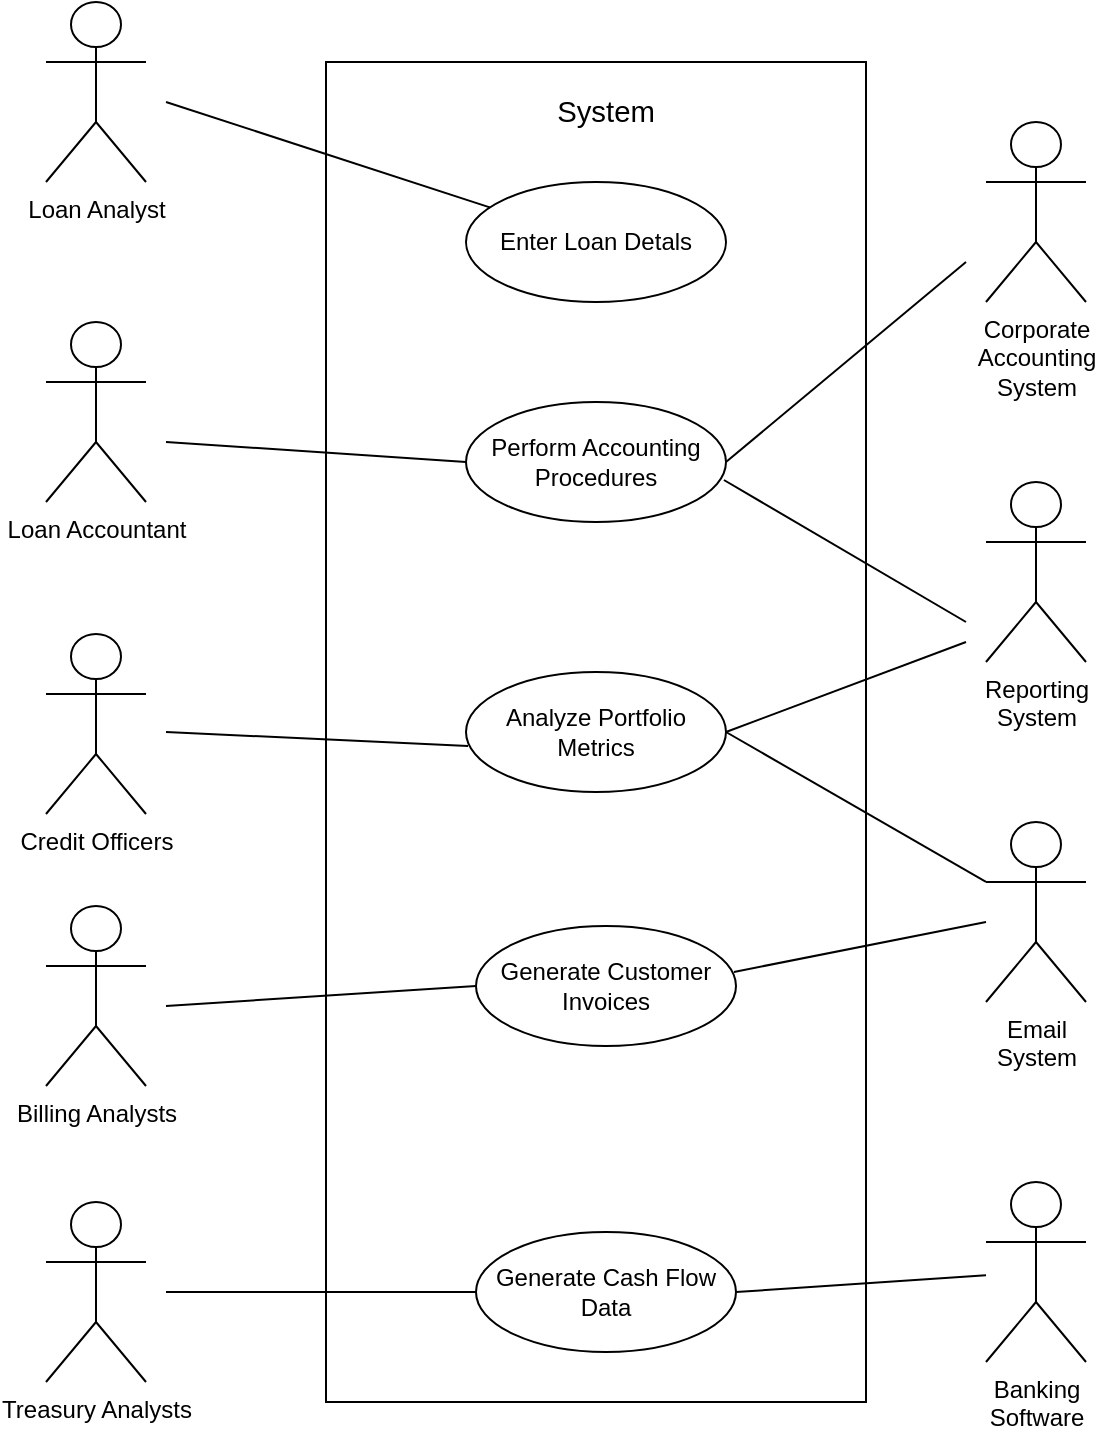 <mxfile version="26.0.16">
  <diagram name="Use Case Diagram" id="tcXBAeOG0hdF6ERUW8TC">
    <mxGraphModel dx="1487" dy="879" grid="1" gridSize="10" guides="1" tooltips="1" connect="1" arrows="1" fold="1" page="1" pageScale="1" pageWidth="850" pageHeight="1100" math="0" shadow="0">
      <root>
        <mxCell id="0" />
        <mxCell id="1" parent="0" />
        <mxCell id="qOzEFiE4bmPEL6aVE6Yb-7" value="" style="rounded=0;whiteSpace=wrap;html=1;" parent="1" vertex="1">
          <mxGeometry x="250" y="260" width="270" height="670" as="geometry" />
        </mxCell>
        <mxCell id="qOzEFiE4bmPEL6aVE6Yb-1" value="&lt;span style=&quot;line-height: 107%;&quot;&gt;&lt;font&gt;Loan Analyst&lt;/font&gt;&lt;/span&gt;" style="shape=umlActor;verticalLabelPosition=bottom;verticalAlign=top;html=1;outlineConnect=0;" parent="1" vertex="1">
          <mxGeometry x="110" y="230" width="50" height="90" as="geometry" />
        </mxCell>
        <mxCell id="qOzEFiE4bmPEL6aVE6Yb-2" value="Loan Accountant" style="shape=umlActor;verticalLabelPosition=bottom;verticalAlign=top;html=1;outlineConnect=0;" parent="1" vertex="1">
          <mxGeometry x="110" y="390" width="50" height="90" as="geometry" />
        </mxCell>
        <mxCell id="qOzEFiE4bmPEL6aVE6Yb-5" value="Billing Analysts" style="shape=umlActor;verticalLabelPosition=bottom;verticalAlign=top;html=1;outlineConnect=0;" parent="1" vertex="1">
          <mxGeometry x="110" y="682" width="50" height="90" as="geometry" />
        </mxCell>
        <mxCell id="qOzEFiE4bmPEL6aVE6Yb-8" value="&lt;span style=&quot;font-size:11.0pt;line-height:107%;&lt;br/&gt;font-family:&amp;quot;Aptos&amp;quot;,sans-serif;mso-ascii-theme-font:minor-latin;mso-fareast-font-family:&lt;br/&gt;Aptos;mso-fareast-theme-font:minor-latin;mso-hansi-theme-font:minor-latin;&lt;br/&gt;mso-bidi-font-family:&amp;quot;Times New Roman&amp;quot;;mso-bidi-theme-font:minor-bidi;&lt;br/&gt;mso-ansi-language:EN-US;mso-fareast-language:EN-US;mso-bidi-language:AR-SA&quot;&gt;System&lt;/span&gt;" style="text;html=1;align=center;verticalAlign=middle;whiteSpace=wrap;rounded=0;" parent="1" vertex="1">
          <mxGeometry x="360" y="270" width="60" height="30" as="geometry" />
        </mxCell>
        <mxCell id="qOzEFiE4bmPEL6aVE6Yb-9" value="Corporate&lt;div&gt;Accounting&lt;/div&gt;&lt;div&gt;System&lt;/div&gt;" style="shape=umlActor;verticalLabelPosition=bottom;verticalAlign=top;html=1;outlineConnect=0;" parent="1" vertex="1">
          <mxGeometry x="580" y="290" width="50" height="90" as="geometry" />
        </mxCell>
        <mxCell id="qOzEFiE4bmPEL6aVE6Yb-11" value="Email&lt;br&gt;System" style="shape=umlActor;verticalLabelPosition=bottom;verticalAlign=top;html=1;outlineConnect=0;" parent="1" vertex="1">
          <mxGeometry x="580" y="640" width="50" height="90" as="geometry" />
        </mxCell>
        <mxCell id="qOzEFiE4bmPEL6aVE6Yb-12" value="Reporting&lt;div&gt;System&lt;/div&gt;" style="shape=umlActor;verticalLabelPosition=bottom;verticalAlign=top;html=1;outlineConnect=0;" parent="1" vertex="1">
          <mxGeometry x="580" y="470" width="50" height="90" as="geometry" />
        </mxCell>
        <mxCell id="qOzEFiE4bmPEL6aVE6Yb-17" value="Enter Loan Detals" style="ellipse;whiteSpace=wrap;html=1;" parent="1" vertex="1">
          <mxGeometry x="320" y="320" width="130" height="60" as="geometry" />
        </mxCell>
        <mxCell id="qOzEFiE4bmPEL6aVE6Yb-18" value="Perform Accounting Procedures" style="ellipse;whiteSpace=wrap;html=1;" parent="1" vertex="1">
          <mxGeometry x="320" y="430" width="130" height="60" as="geometry" />
        </mxCell>
        <mxCell id="qOzEFiE4bmPEL6aVE6Yb-19" value="Analyze Portfolio Metrics" style="ellipse;whiteSpace=wrap;html=1;" parent="1" vertex="1">
          <mxGeometry x="320" y="565" width="130" height="60" as="geometry" />
        </mxCell>
        <mxCell id="qOzEFiE4bmPEL6aVE6Yb-21" value="Generate Customer Invoices" style="ellipse;whiteSpace=wrap;html=1;" parent="1" vertex="1">
          <mxGeometry x="325" y="692" width="130" height="60" as="geometry" />
        </mxCell>
        <mxCell id="qOzEFiE4bmPEL6aVE6Yb-22" value="Generate Cash Flow Data" style="ellipse;whiteSpace=wrap;html=1;" parent="1" vertex="1">
          <mxGeometry x="325" y="845" width="130" height="60" as="geometry" />
        </mxCell>
        <mxCell id="k5m-N1wTOKFGQ1rpIB0I-1" value="Treasury Analysts" style="shape=umlActor;verticalLabelPosition=bottom;verticalAlign=top;html=1;outlineConnect=0;" parent="1" vertex="1">
          <mxGeometry x="110" y="830" width="50" height="90" as="geometry" />
        </mxCell>
        <mxCell id="k5m-N1wTOKFGQ1rpIB0I-2" value="Credit Officers" style="shape=umlActor;verticalLabelPosition=bottom;verticalAlign=top;html=1;outlineConnect=0;" parent="1" vertex="1">
          <mxGeometry x="110" y="546" width="50" height="90" as="geometry" />
        </mxCell>
        <mxCell id="k5m-N1wTOKFGQ1rpIB0I-5" value="" style="endArrow=none;html=1;rounded=0;" parent="1" target="qOzEFiE4bmPEL6aVE6Yb-17" edge="1">
          <mxGeometry width="50" height="50" relative="1" as="geometry">
            <mxPoint x="170" y="280" as="sourcePoint" />
            <mxPoint x="450" y="610" as="targetPoint" />
          </mxGeometry>
        </mxCell>
        <mxCell id="k5m-N1wTOKFGQ1rpIB0I-7" value="" style="endArrow=none;html=1;rounded=0;entryX=0;entryY=0.5;entryDx=0;entryDy=0;" parent="1" target="qOzEFiE4bmPEL6aVE6Yb-18" edge="1">
          <mxGeometry width="50" height="50" relative="1" as="geometry">
            <mxPoint x="170" y="450" as="sourcePoint" />
            <mxPoint x="342" y="343" as="targetPoint" />
          </mxGeometry>
        </mxCell>
        <mxCell id="k5m-N1wTOKFGQ1rpIB0I-8" value="" style="endArrow=none;html=1;rounded=0;exitX=1;exitY=0.5;exitDx=0;exitDy=0;" parent="1" source="qOzEFiE4bmPEL6aVE6Yb-18" edge="1">
          <mxGeometry width="50" height="50" relative="1" as="geometry">
            <mxPoint x="590" y="440" as="sourcePoint" />
            <mxPoint x="570" y="360" as="targetPoint" />
          </mxGeometry>
        </mxCell>
        <mxCell id="k5m-N1wTOKFGQ1rpIB0I-11" value="" style="endArrow=none;html=1;rounded=0;exitX=0.992;exitY=0.65;exitDx=0;exitDy=0;exitPerimeter=0;jumpStyle=arc;" parent="1" source="qOzEFiE4bmPEL6aVE6Yb-18" edge="1">
          <mxGeometry width="50" height="50" relative="1" as="geometry">
            <mxPoint x="460" y="470" as="sourcePoint" />
            <mxPoint x="570" y="540" as="targetPoint" />
          </mxGeometry>
        </mxCell>
        <mxCell id="k5m-N1wTOKFGQ1rpIB0I-12" value="" style="endArrow=none;html=1;rounded=0;entryX=0;entryY=0.5;entryDx=0;entryDy=0;" parent="1" target="qOzEFiE4bmPEL6aVE6Yb-21" edge="1">
          <mxGeometry width="50" height="50" relative="1" as="geometry">
            <mxPoint x="170" y="732" as="sourcePoint" />
            <mxPoint x="1070" y="322" as="targetPoint" />
          </mxGeometry>
        </mxCell>
        <mxCell id="k5m-N1wTOKFGQ1rpIB0I-13" value="" style="endArrow=none;html=1;rounded=0;jumpStyle=arc;exitX=0.992;exitY=0.383;exitDx=0;exitDy=0;exitPerimeter=0;" parent="1" source="qOzEFiE4bmPEL6aVE6Yb-21" edge="1" target="qOzEFiE4bmPEL6aVE6Yb-11">
          <mxGeometry width="50" height="50" relative="1" as="geometry">
            <mxPoint x="920" y="442" as="sourcePoint" />
            <mxPoint x="580" y="662" as="targetPoint" />
          </mxGeometry>
        </mxCell>
        <mxCell id="k5m-N1wTOKFGQ1rpIB0I-14" value="" style="endArrow=none;html=1;rounded=0;entryX=0.008;entryY=0.617;entryDx=0;entryDy=0;entryPerimeter=0;" parent="1" target="qOzEFiE4bmPEL6aVE6Yb-19" edge="1">
          <mxGeometry width="50" height="50" relative="1" as="geometry">
            <mxPoint x="170" y="595" as="sourcePoint" />
            <mxPoint x="330" y="580" as="targetPoint" />
          </mxGeometry>
        </mxCell>
        <mxCell id="k5m-N1wTOKFGQ1rpIB0I-20" value="" style="endArrow=none;html=1;rounded=0;entryX=0;entryY=0.5;entryDx=0;entryDy=0;" parent="1" target="qOzEFiE4bmPEL6aVE6Yb-22" edge="1">
          <mxGeometry width="50" height="50" relative="1" as="geometry">
            <mxPoint x="170" y="875" as="sourcePoint" />
            <mxPoint x="331" y="837" as="targetPoint" />
          </mxGeometry>
        </mxCell>
        <mxCell id="KnMSB_o67c76F7MpIkAF-1" value="" style="endArrow=none;html=1;rounded=0;exitX=1;exitY=0.5;exitDx=0;exitDy=0;" edge="1" parent="1" source="qOzEFiE4bmPEL6aVE6Yb-19">
          <mxGeometry width="50" height="50" relative="1" as="geometry">
            <mxPoint x="460" y="680" as="sourcePoint" />
            <mxPoint x="570" y="550" as="targetPoint" />
          </mxGeometry>
        </mxCell>
        <mxCell id="KnMSB_o67c76F7MpIkAF-2" value="" style="endArrow=none;html=1;rounded=0;exitX=1;exitY=0.5;exitDx=0;exitDy=0;entryX=0;entryY=0.333;entryDx=0;entryDy=0;entryPerimeter=0;" edge="1" parent="1" source="qOzEFiE4bmPEL6aVE6Yb-19" target="qOzEFiE4bmPEL6aVE6Yb-11">
          <mxGeometry width="50" height="50" relative="1" as="geometry">
            <mxPoint x="460" y="605" as="sourcePoint" />
            <mxPoint x="590" y="630" as="targetPoint" />
          </mxGeometry>
        </mxCell>
        <mxCell id="KnMSB_o67c76F7MpIkAF-3" value="Banking&lt;div&gt;Software&lt;/div&gt;" style="shape=umlActor;verticalLabelPosition=bottom;verticalAlign=top;html=1;outlineConnect=0;" vertex="1" parent="1">
          <mxGeometry x="580" y="820" width="50" height="90" as="geometry" />
        </mxCell>
        <mxCell id="KnMSB_o67c76F7MpIkAF-9" value="" style="endArrow=none;html=1;rounded=0;exitX=1;exitY=0.5;exitDx=0;exitDy=0;" edge="1" parent="1" source="qOzEFiE4bmPEL6aVE6Yb-22" target="KnMSB_o67c76F7MpIkAF-3">
          <mxGeometry width="50" height="50" relative="1" as="geometry">
            <mxPoint x="180" y="885" as="sourcePoint" />
            <mxPoint x="335" y="885" as="targetPoint" />
          </mxGeometry>
        </mxCell>
      </root>
    </mxGraphModel>
  </diagram>
</mxfile>
